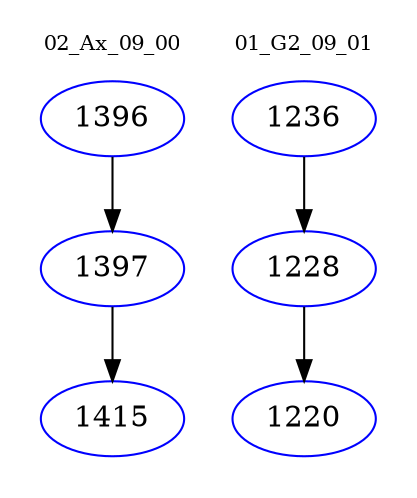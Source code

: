 digraph{
subgraph cluster_0 {
color = white
label = "02_Ax_09_00";
fontsize=10;
T0_1396 [label="1396", color="blue"]
T0_1396 -> T0_1397 [color="black"]
T0_1397 [label="1397", color="blue"]
T0_1397 -> T0_1415 [color="black"]
T0_1415 [label="1415", color="blue"]
}
subgraph cluster_1 {
color = white
label = "01_G2_09_01";
fontsize=10;
T1_1236 [label="1236", color="blue"]
T1_1236 -> T1_1228 [color="black"]
T1_1228 [label="1228", color="blue"]
T1_1228 -> T1_1220 [color="black"]
T1_1220 [label="1220", color="blue"]
}
}
